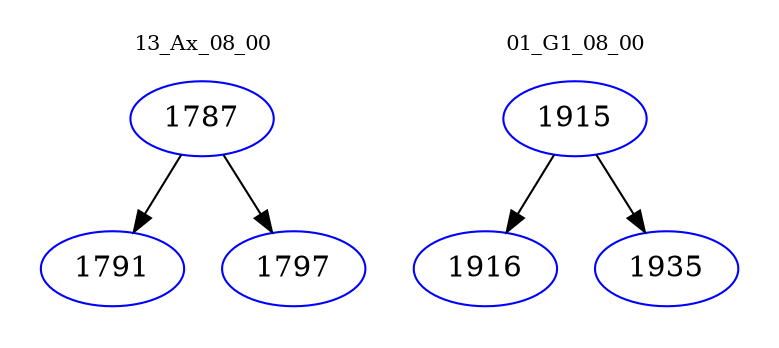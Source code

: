 digraph{
subgraph cluster_0 {
color = white
label = "13_Ax_08_00";
fontsize=10;
T0_1787 [label="1787", color="blue"]
T0_1787 -> T0_1791 [color="black"]
T0_1791 [label="1791", color="blue"]
T0_1787 -> T0_1797 [color="black"]
T0_1797 [label="1797", color="blue"]
}
subgraph cluster_1 {
color = white
label = "01_G1_08_00";
fontsize=10;
T1_1915 [label="1915", color="blue"]
T1_1915 -> T1_1916 [color="black"]
T1_1916 [label="1916", color="blue"]
T1_1915 -> T1_1935 [color="black"]
T1_1935 [label="1935", color="blue"]
}
}
